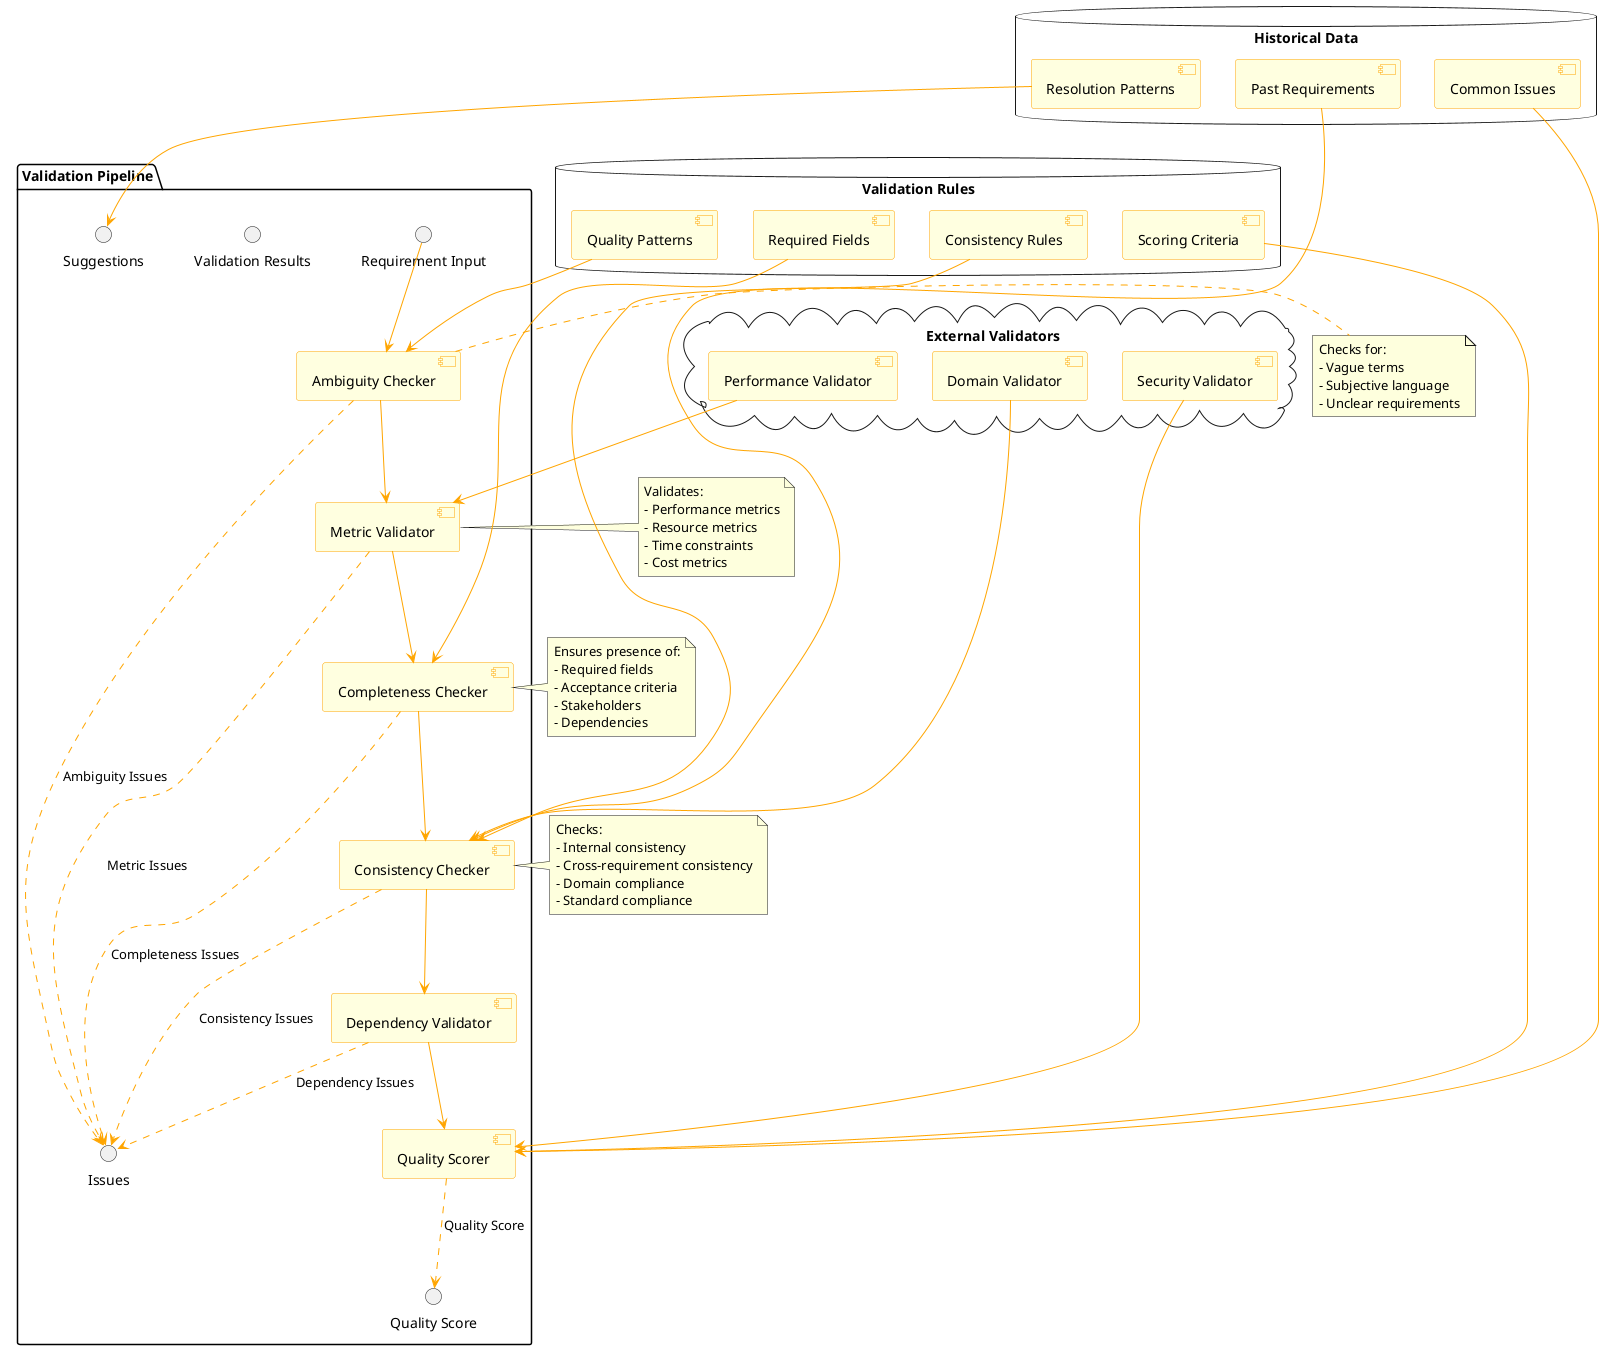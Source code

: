 @startuml Validation Component Detail

skinparam component {
    BackgroundColor LightYellow
    BorderColor Orange
    ArrowColor Orange
}

package "Validation Pipeline" {
    [Ambiguity Checker] as ambig
    [Metric Validator] as metrics
    [Completeness Checker] as complete
    [Consistency Checker] as consist
    [Dependency Validator] as dep
    [Quality Scorer] as quality
    
    interface "Requirement Input" as input
    interface "Validation Results" as results
    interface "Quality Score" as score
    interface "Issues" as issues
    interface "Suggestions" as suggest
}

database "Validation Rules" {
    [Quality Patterns]
    [Required Fields]
    [Consistency Rules]
    [Scoring Criteria]
}

database "Historical Data" {
    [Past Requirements]
    [Common Issues]
    [Resolution Patterns]
}

cloud "External Validators" {
    [Domain Validator]
    [Security Validator]
    [Performance Validator]
}

' Flow
input --> ambig
ambig --> metrics
metrics --> complete
complete --> consist
consist --> dep
dep --> quality

' Outputs
ambig ..> issues : Ambiguity Issues
metrics ..> issues : Metric Issues
complete ..> issues : Completeness Issues
consist ..> issues : Consistency Issues
dep ..> issues : Dependency Issues
quality ..> score : Quality Score

' Rule Usage
[Quality Patterns] --> ambig
[Required Fields] --> complete
[Consistency Rules] --> consist
[Scoring Criteria] --> quality

' Historical Data Usage
[Past Requirements] --> consist
[Common Issues] --> quality
[Resolution Patterns] --> suggest

' External Validators
[Domain Validator] --> consist
[Security Validator] --> quality
[Performance Validator] --> metrics

note right of ambig
  Checks for:
  - Vague terms
  - Subjective language
  - Unclear requirements
end note

note right of metrics
  Validates:
  - Performance metrics
  - Resource metrics
  - Time constraints
  - Cost metrics
end note

note right of complete
  Ensures presence of:
  - Required fields
  - Acceptance criteria
  - Stakeholders
  - Dependencies
end note

note right of consist
  Checks:
  - Internal consistency
  - Cross-requirement consistency
  - Domain compliance
  - Standard compliance
end note

@enduml
